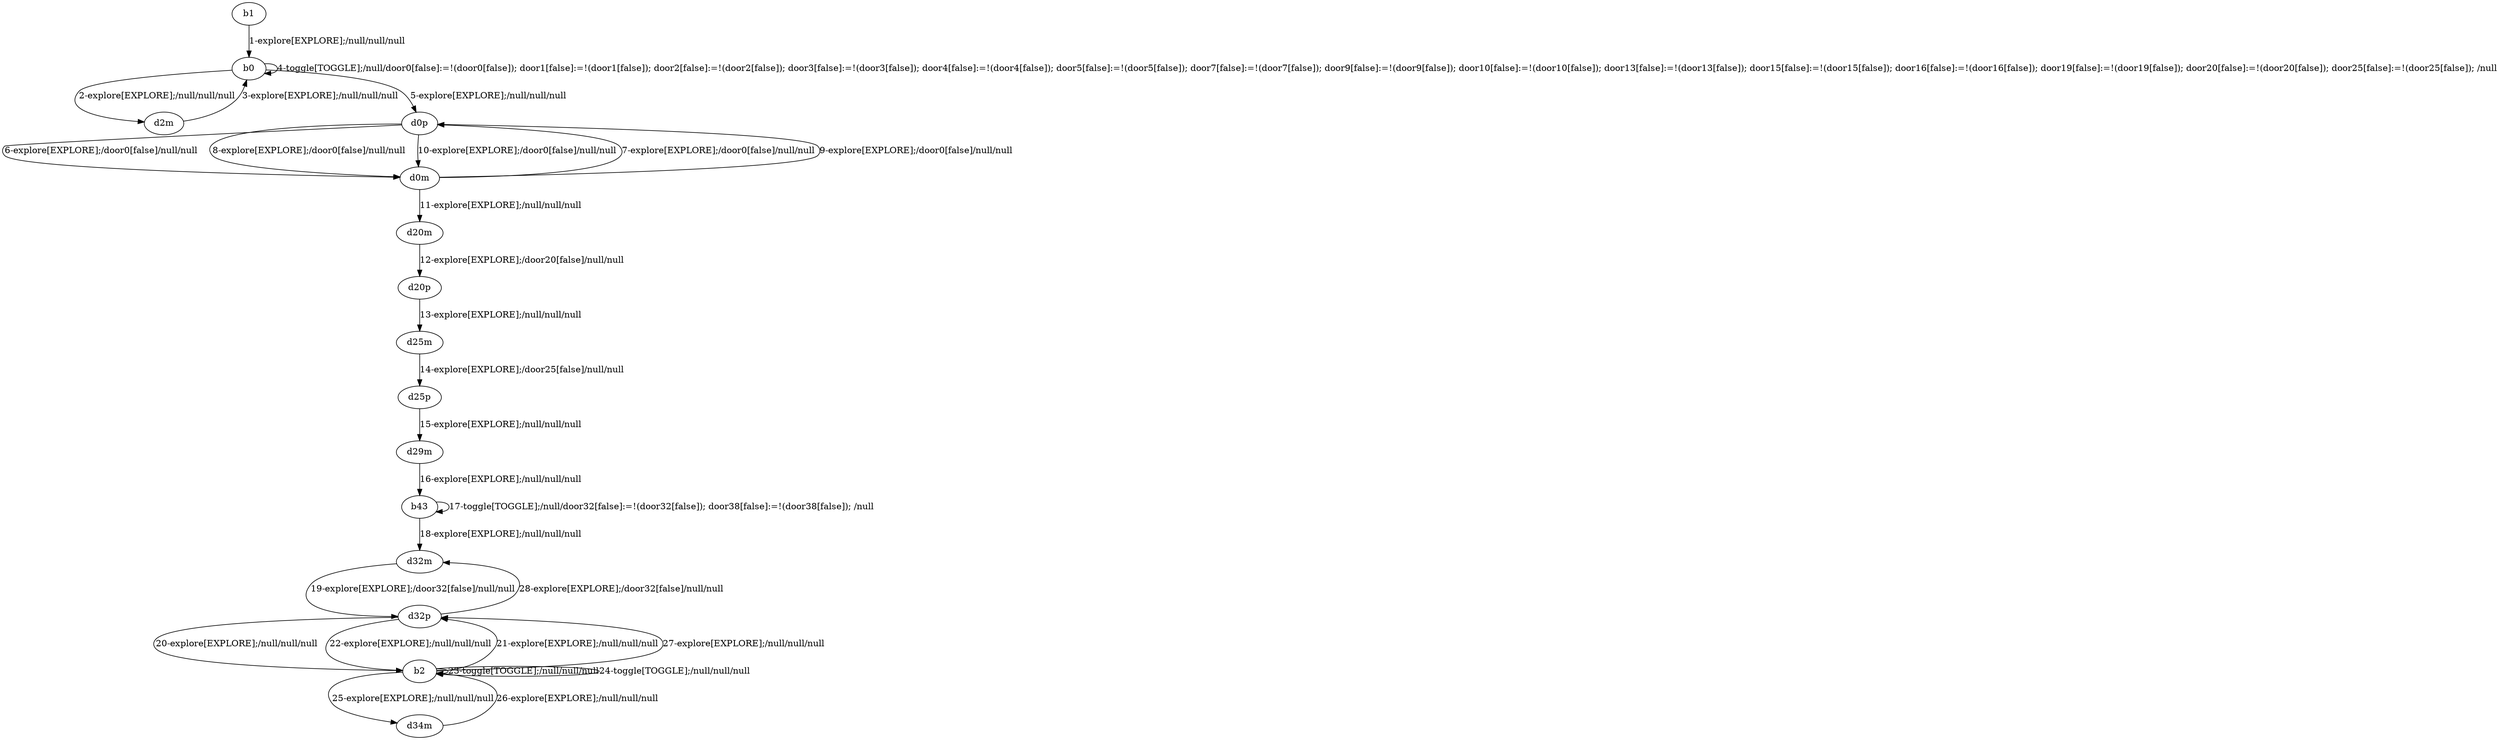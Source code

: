# Total number of goals covered by this test: 1
# d32p --> d32m

digraph g {
"b1" -> "b0" [label = "1-explore[EXPLORE];/null/null/null"];
"b0" -> "d2m" [label = "2-explore[EXPLORE];/null/null/null"];
"d2m" -> "b0" [label = "3-explore[EXPLORE];/null/null/null"];
"b0" -> "b0" [label = "4-toggle[TOGGLE];/null/door0[false]:=!(door0[false]); door1[false]:=!(door1[false]); door2[false]:=!(door2[false]); door3[false]:=!(door3[false]); door4[false]:=!(door4[false]); door5[false]:=!(door5[false]); door7[false]:=!(door7[false]); door9[false]:=!(door9[false]); door10[false]:=!(door10[false]); door13[false]:=!(door13[false]); door15[false]:=!(door15[false]); door16[false]:=!(door16[false]); door19[false]:=!(door19[false]); door20[false]:=!(door20[false]); door25[false]:=!(door25[false]); /null"];
"b0" -> "d0p" [label = "5-explore[EXPLORE];/null/null/null"];
"d0p" -> "d0m" [label = "6-explore[EXPLORE];/door0[false]/null/null"];
"d0m" -> "d0p" [label = "7-explore[EXPLORE];/door0[false]/null/null"];
"d0p" -> "d0m" [label = "8-explore[EXPLORE];/door0[false]/null/null"];
"d0m" -> "d0p" [label = "9-explore[EXPLORE];/door0[false]/null/null"];
"d0p" -> "d0m" [label = "10-explore[EXPLORE];/door0[false]/null/null"];
"d0m" -> "d20m" [label = "11-explore[EXPLORE];/null/null/null"];
"d20m" -> "d20p" [label = "12-explore[EXPLORE];/door20[false]/null/null"];
"d20p" -> "d25m" [label = "13-explore[EXPLORE];/null/null/null"];
"d25m" -> "d25p" [label = "14-explore[EXPLORE];/door25[false]/null/null"];
"d25p" -> "d29m" [label = "15-explore[EXPLORE];/null/null/null"];
"d29m" -> "b43" [label = "16-explore[EXPLORE];/null/null/null"];
"b43" -> "b43" [label = "17-toggle[TOGGLE];/null/door32[false]:=!(door32[false]); door38[false]:=!(door38[false]); /null"];
"b43" -> "d32m" [label = "18-explore[EXPLORE];/null/null/null"];
"d32m" -> "d32p" [label = "19-explore[EXPLORE];/door32[false]/null/null"];
"d32p" -> "b2" [label = "20-explore[EXPLORE];/null/null/null"];
"b2" -> "d32p" [label = "21-explore[EXPLORE];/null/null/null"];
"d32p" -> "b2" [label = "22-explore[EXPLORE];/null/null/null"];
"b2" -> "b2" [label = "23-toggle[TOGGLE];/null/null/null"];
"b2" -> "b2" [label = "24-toggle[TOGGLE];/null/null/null"];
"b2" -> "d34m" [label = "25-explore[EXPLORE];/null/null/null"];
"d34m" -> "b2" [label = "26-explore[EXPLORE];/null/null/null"];
"b2" -> "d32p" [label = "27-explore[EXPLORE];/null/null/null"];
"d32p" -> "d32m" [label = "28-explore[EXPLORE];/door32[false]/null/null"];
}
